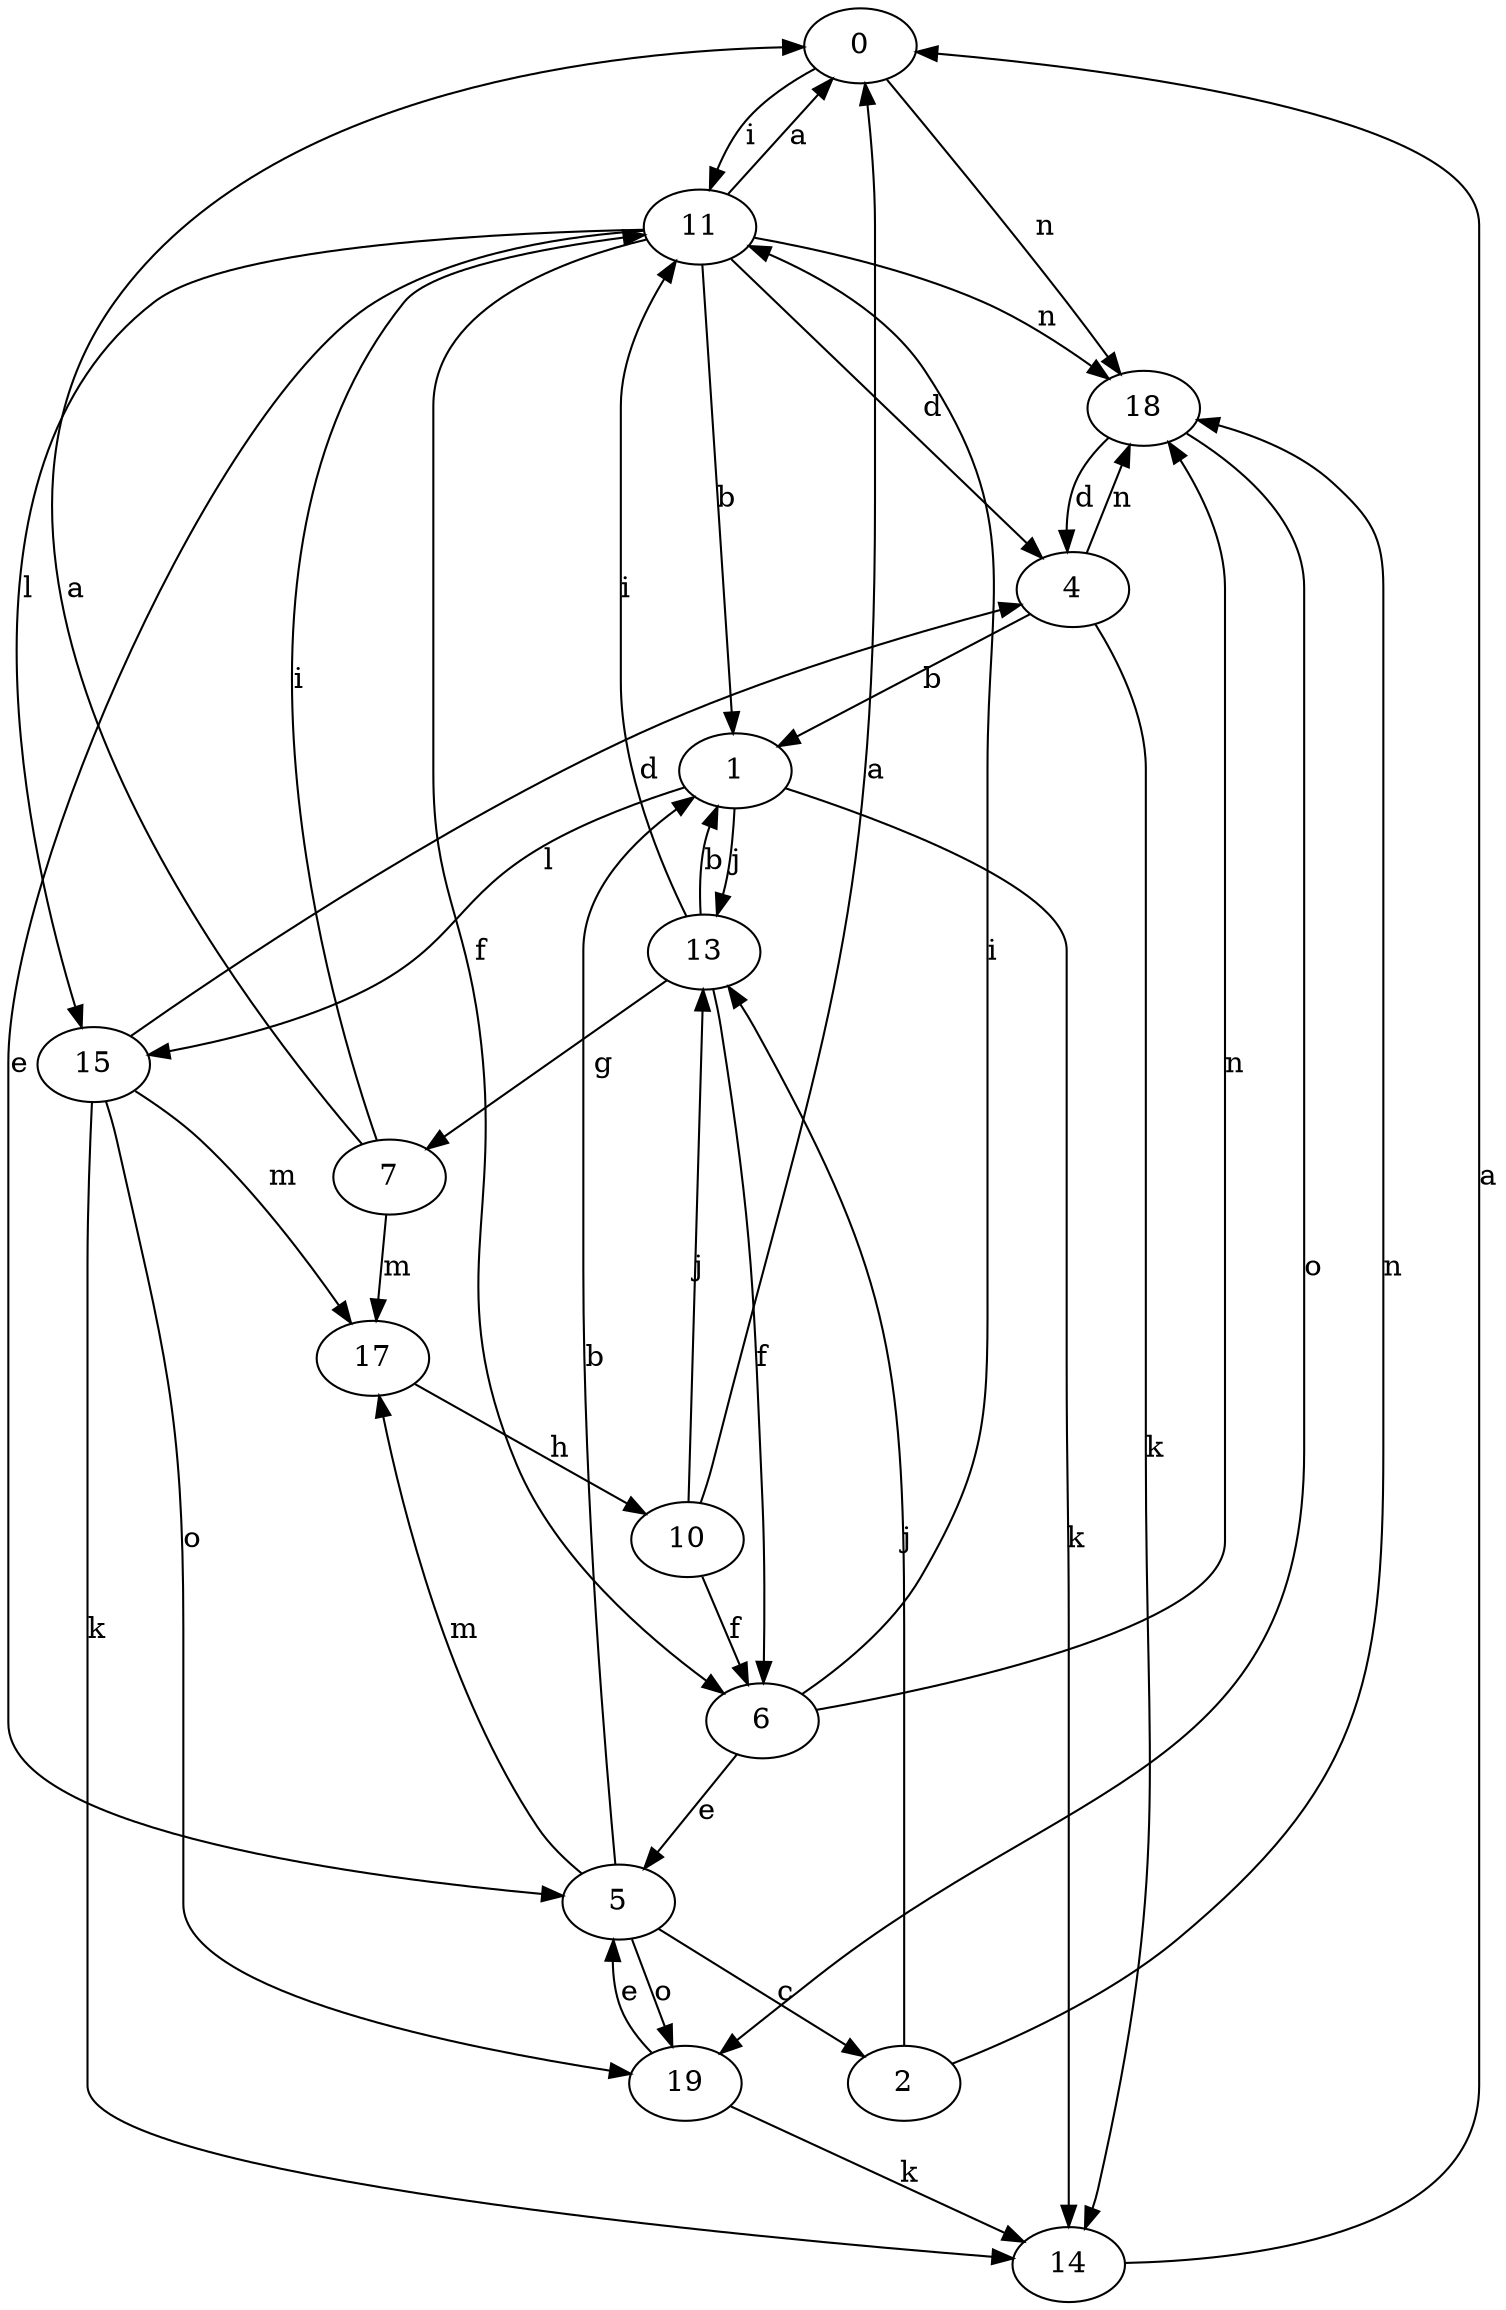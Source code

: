 strict digraph  {
0;
1;
2;
4;
5;
6;
7;
10;
11;
13;
14;
15;
17;
18;
19;
0 -> 11  [label=i];
0 -> 18  [label=n];
1 -> 13  [label=j];
1 -> 14  [label=k];
1 -> 15  [label=l];
2 -> 13  [label=j];
2 -> 18  [label=n];
4 -> 1  [label=b];
4 -> 14  [label=k];
4 -> 18  [label=n];
5 -> 1  [label=b];
5 -> 2  [label=c];
5 -> 17  [label=m];
5 -> 19  [label=o];
6 -> 5  [label=e];
6 -> 11  [label=i];
6 -> 18  [label=n];
7 -> 0  [label=a];
7 -> 11  [label=i];
7 -> 17  [label=m];
10 -> 0  [label=a];
10 -> 6  [label=f];
10 -> 13  [label=j];
11 -> 0  [label=a];
11 -> 1  [label=b];
11 -> 4  [label=d];
11 -> 5  [label=e];
11 -> 6  [label=f];
11 -> 15  [label=l];
11 -> 18  [label=n];
13 -> 1  [label=b];
13 -> 6  [label=f];
13 -> 7  [label=g];
13 -> 11  [label=i];
14 -> 0  [label=a];
15 -> 4  [label=d];
15 -> 14  [label=k];
15 -> 17  [label=m];
15 -> 19  [label=o];
17 -> 10  [label=h];
18 -> 4  [label=d];
18 -> 19  [label=o];
19 -> 5  [label=e];
19 -> 14  [label=k];
}
